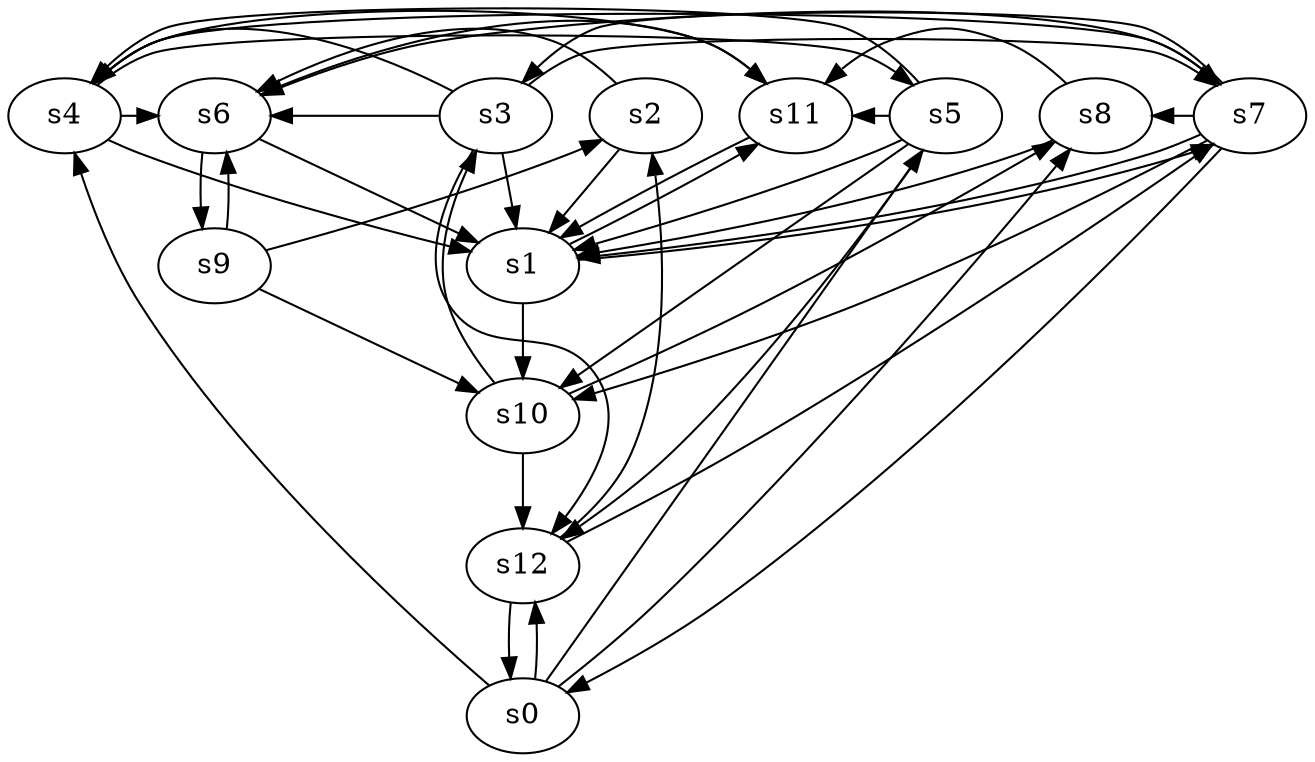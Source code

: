 digraph game_0868_complex_13 {
    s0 [name="s0", player=0];
    s1 [name="s1", player=0, target=1];
    s2 [name="s2", player=0];
    s3 [name="s3", player=0, target=1];
    s4 [name="s4", player=0, target=1];
    s5 [name="s5", player=0];
    s6 [name="s6", player=1];
    s7 [name="s7", player=1];
    s8 [name="s8", player=1, target=1];
    s9 [name="s9", player=0];
    s10 [name="s10", player=0, target=1];
    s11 [name="s11", player=0, target=1];
    s12 [name="s12", player=1];

    s0 -> s4 [constraint="time % 4 == 3 && time % 3 == 2"];
    s0 -> s5 [constraint="!(time % 2 == 1)"];
    s0 -> s8 [constraint="time % 5 == 0 || time % 4 == 2"];
    s0 -> s12 [constraint="!(time % 6 == 4)"];
    s1 -> s7 [constraint="time % 3 == 1 || time % 4 == 1"];
    s1 -> s10;
    s1 -> s11 [constraint="!(time % 3 == 1)"];
    s2 -> s1 [constraint="time % 4 == 3 && time % 3 == 2"];
    s2 -> s6 [constraint="!(time % 6 == 3)"];
    s3 -> s1;
    s3 -> s4 [constraint="time % 7 == 6"];
    s3 -> s6 [constraint="!(time % 2 == 0)"];
    s3 -> s7 [constraint="time % 2 == 1 || time % 4 == 2"];
    s3 -> s12 [constraint="!(time % 3 == 0)"];
    s4 -> s1 [constraint="time % 5 == 3"];
    s4 -> s5 [constraint="!(time % 3 == 1)"];
    s4 -> s6 [constraint="time % 2 == 0 && time % 5 == 2"];
    s4 -> s7 [constraint="time == 11"];
    s4 -> s11 [constraint="!(time % 4 == 1)"];
    s5 -> s1 [constraint="time == 3 || time == 4 || time == 8 || time == 10 || time == 17"];
    s5 -> s4 [constraint="time == 10 || time == 14"];
    s5 -> s10 [constraint="!(time % 6 == 4)"];
    s5 -> s11 [constraint="time == 14 || time == 16"];
    s5 -> s12 [constraint="time % 3 == 1 || time % 2 == 0"];
    s6 -> s1 [constraint="time == 9 || time == 11"];
    s6 -> s9;
    s6 -> s11 [constraint="time % 3 == 2"];
    s7 -> s0 [constraint="time == 3 || time == 16"];
    s7 -> s1 [constraint="time % 2 == 0 && time % 3 == 2"];
    s7 -> s3 [constraint="time % 2 == 0 && time % 5 == 0"];
    s7 -> s6 [constraint="time % 3 == 2 && time % 4 == 3"];
    s7 -> s8 [constraint="time % 3 == 0 || time % 3 == 2"];
    s7 -> s10 [constraint="time % 7 == 2"];
    s8 -> s1;
    s8 -> s11 [constraint="time % 6 == 1"];
    s9 -> s2 [constraint="time % 2 == 1 && time % 3 == 0"];
    s9 -> s6 [constraint="time % 3 == 0 && time % 4 == 0"];
    s9 -> s10 [constraint="time % 3 == 0 && time % 5 == 2"];
    s10 -> s3 [constraint="time % 2 == 1 || time % 2 == 1"];
    s10 -> s8 [constraint="time % 5 == 0"];
    s10 -> s12;
    s11 -> s1 [constraint="!(time % 3 == 1)"];
    s12 -> s0;
    s12 -> s2 [constraint="time % 8 == 2"];
    s12 -> s7 [constraint="!(time % 2 == 0)"];
}
